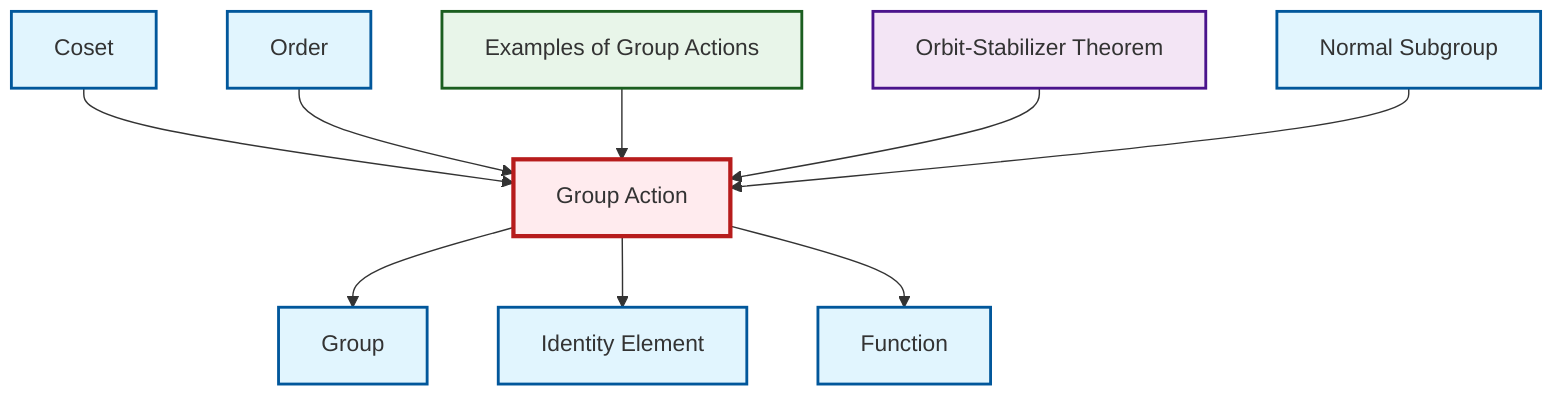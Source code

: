 graph TD
    classDef definition fill:#e1f5fe,stroke:#01579b,stroke-width:2px
    classDef theorem fill:#f3e5f5,stroke:#4a148c,stroke-width:2px
    classDef axiom fill:#fff3e0,stroke:#e65100,stroke-width:2px
    classDef example fill:#e8f5e9,stroke:#1b5e20,stroke-width:2px
    classDef current fill:#ffebee,stroke:#b71c1c,stroke-width:3px
    def-order["Order"]:::definition
    def-coset["Coset"]:::definition
    thm-orbit-stabilizer["Orbit-Stabilizer Theorem"]:::theorem
    def-normal-subgroup["Normal Subgroup"]:::definition
    def-identity-element["Identity Element"]:::definition
    ex-group-action-examples["Examples of Group Actions"]:::example
    def-function["Function"]:::definition
    def-group-action["Group Action"]:::definition
    def-group["Group"]:::definition
    def-coset --> def-group-action
    def-order --> def-group-action
    ex-group-action-examples --> def-group-action
    def-group-action --> def-group
    def-group-action --> def-identity-element
    def-group-action --> def-function
    thm-orbit-stabilizer --> def-group-action
    def-normal-subgroup --> def-group-action
    class def-group-action current